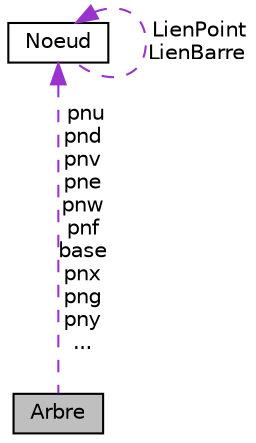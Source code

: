 digraph "Arbre"
{
 // LATEX_PDF_SIZE
  edge [fontname="Helvetica",fontsize="10",labelfontname="Helvetica",labelfontsize="10"];
  node [fontname="Helvetica",fontsize="10",shape=record];
  Node1 [label="Arbre",height=0.2,width=0.4,color="black", fillcolor="grey75", style="filled", fontcolor="black",tooltip=" "];
  Node2 -> Node1 [dir="back",color="darkorchid3",fontsize="10",style="dashed",label=" pnu\npnd\npnv\npne\npnw\npnf\nbase\npnx\npng\npny\n..." ,fontname="Helvetica"];
  Node2 [label="Noeud",height=0.2,width=0.4,color="black", fillcolor="white", style="filled",URL="$classNoeud.html",tooltip=" "];
  Node2 -> Node2 [dir="back",color="darkorchid3",fontsize="10",style="dashed",label=" LienPoint\nLienBarre" ,fontname="Helvetica"];
}
